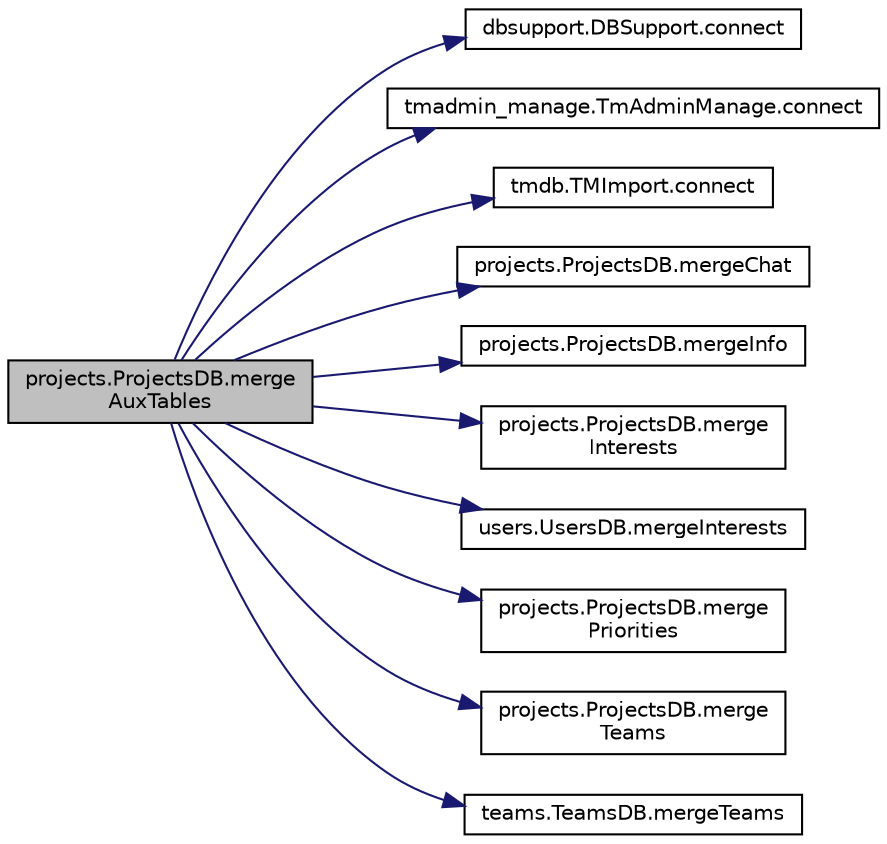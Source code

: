 digraph "projects.ProjectsDB.mergeAuxTables"
{
 // LATEX_PDF_SIZE
  edge [fontname="Helvetica",fontsize="10",labelfontname="Helvetica",labelfontsize="10"];
  node [fontname="Helvetica",fontsize="10",shape=record];
  rankdir="LR";
  Node1 [label="projects.ProjectsDB.merge\lAuxTables",height=0.2,width=0.4,color="black", fillcolor="grey75", style="filled", fontcolor="black",tooltip=" "];
  Node1 -> Node2 [color="midnightblue",fontsize="10",style="solid",fontname="Helvetica"];
  Node2 [label="dbsupport.DBSupport.connect",height=0.2,width=0.4,color="black", fillcolor="white", style="filled",URL="$classdbsupport_1_1DBSupport.html#a423958bd07794c43ae6d0001fcac5871",tooltip=" "];
  Node1 -> Node3 [color="midnightblue",fontsize="10",style="solid",fontname="Helvetica"];
  Node3 [label="tmadmin_manage.TmAdminManage.connect",height=0.2,width=0.4,color="black", fillcolor="white", style="filled",URL="$classtmadmin__manage_1_1TmAdminManage.html#a73e2c378e714adf64beeb922a4431b28",tooltip=" "];
  Node1 -> Node4 [color="midnightblue",fontsize="10",style="solid",fontname="Helvetica"];
  Node4 [label="tmdb.TMImport.connect",height=0.2,width=0.4,color="black", fillcolor="white", style="filled",URL="$classtmdb_1_1TMImport.html#a6f8a3419014e5b6bdffecef12aaa79b2",tooltip=" "];
  Node1 -> Node5 [color="midnightblue",fontsize="10",style="solid",fontname="Helvetica"];
  Node5 [label="projects.ProjectsDB.mergeChat",height=0.2,width=0.4,color="black", fillcolor="white", style="filled",URL="$classprojects_1_1ProjectsDB.html#ab3eef634d9e86b764f767caa2662a394",tooltip=" "];
  Node1 -> Node6 [color="midnightblue",fontsize="10",style="solid",fontname="Helvetica"];
  Node6 [label="projects.ProjectsDB.mergeInfo",height=0.2,width=0.4,color="black", fillcolor="white", style="filled",URL="$classprojects_1_1ProjectsDB.html#a68a1201dc22c4637f6d34da41aa938d3",tooltip=" "];
  Node1 -> Node7 [color="midnightblue",fontsize="10",style="solid",fontname="Helvetica"];
  Node7 [label="projects.ProjectsDB.merge\lInterests",height=0.2,width=0.4,color="black", fillcolor="white", style="filled",URL="$classprojects_1_1ProjectsDB.html#a31bb5e23d5de571b9d2dee88ff1a736c",tooltip=" "];
  Node1 -> Node8 [color="midnightblue",fontsize="10",style="solid",fontname="Helvetica"];
  Node8 [label="users.UsersDB.mergeInterests",height=0.2,width=0.4,color="black", fillcolor="white", style="filled",URL="$classusers_1_1UsersDB.html#ace3dd5c5c9d13b55ec32a0da26a06f2c",tooltip=" "];
  Node1 -> Node9 [color="midnightblue",fontsize="10",style="solid",fontname="Helvetica"];
  Node9 [label="projects.ProjectsDB.merge\lPriorities",height=0.2,width=0.4,color="black", fillcolor="white", style="filled",URL="$classprojects_1_1ProjectsDB.html#a6e76220ab2c664197a369007aebdc3f0",tooltip=" "];
  Node1 -> Node10 [color="midnightblue",fontsize="10",style="solid",fontname="Helvetica"];
  Node10 [label="projects.ProjectsDB.merge\lTeams",height=0.2,width=0.4,color="black", fillcolor="white", style="filled",URL="$classprojects_1_1ProjectsDB.html#a835019d97a015c32153a7fd570087a4d",tooltip=" "];
  Node1 -> Node11 [color="midnightblue",fontsize="10",style="solid",fontname="Helvetica"];
  Node11 [label="teams.TeamsDB.mergeTeams",height=0.2,width=0.4,color="black", fillcolor="white", style="filled",URL="$classteams_1_1TeamsDB.html#a97fda4f200de62e1ce9b2fbe7a28f356",tooltip=" "];
}
